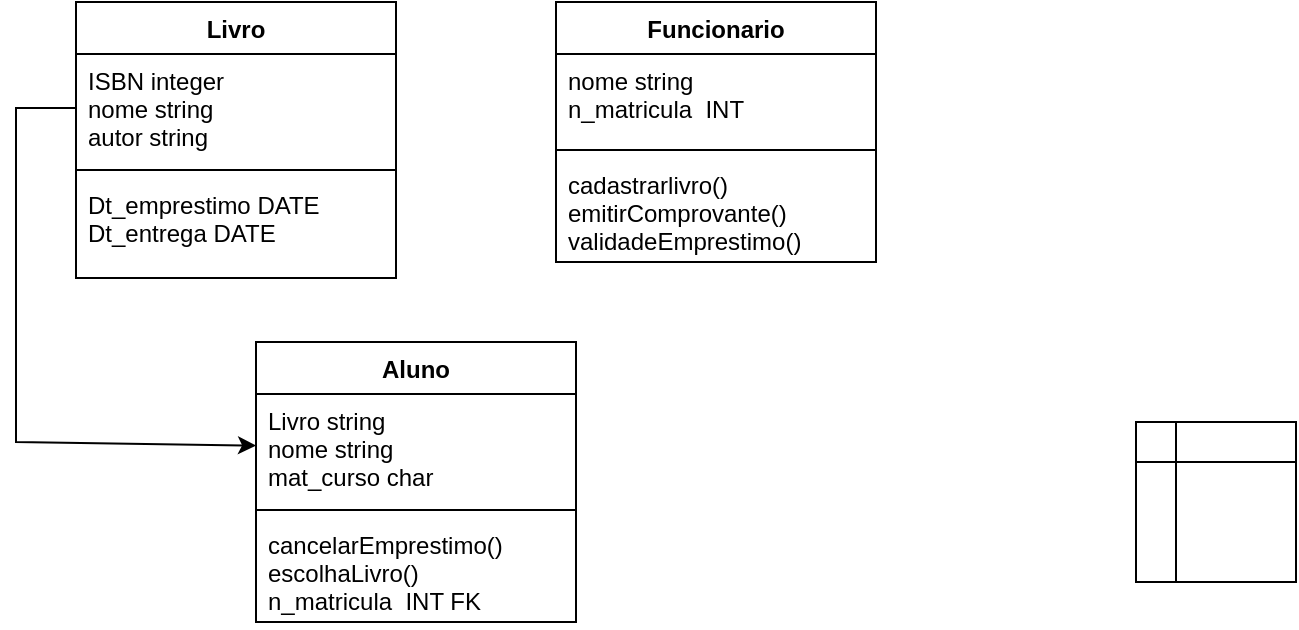 <mxfile version="13.7.5" type="github">
  <diagram id="mV1RQQEK0QjV3akH6mPQ" name="Page-1">
    <mxGraphModel dx="663" dy="506" grid="1" gridSize="10" guides="1" tooltips="1" connect="1" arrows="1" fold="1" page="1" pageScale="1" pageWidth="827" pageHeight="1169" math="0" shadow="0">
      <root>
        <mxCell id="0" />
        <mxCell id="1" parent="0" />
        <mxCell id="HRIKkEg6Wfrd1xYWzEPz-20" value="" style="shape=internalStorage;whiteSpace=wrap;html=1;backgroundOutline=1;" vertex="1" parent="1">
          <mxGeometry x="590" y="340" width="80" height="80" as="geometry" />
        </mxCell>
        <mxCell id="HRIKkEg6Wfrd1xYWzEPz-23" value="Livro" style="swimlane;fontStyle=1;align=center;verticalAlign=top;childLayout=stackLayout;horizontal=1;startSize=26;horizontalStack=0;resizeParent=1;resizeParentMax=0;resizeLast=0;collapsible=1;marginBottom=0;" vertex="1" parent="1">
          <mxGeometry x="60" y="130" width="160" height="138" as="geometry" />
        </mxCell>
        <mxCell id="HRIKkEg6Wfrd1xYWzEPz-24" value="ISBN integer&#xa;nome string&#xa;autor string" style="text;strokeColor=none;fillColor=none;align=left;verticalAlign=top;spacingLeft=4;spacingRight=4;overflow=hidden;rotatable=0;points=[[0,0.5],[1,0.5]];portConstraint=eastwest;" vertex="1" parent="HRIKkEg6Wfrd1xYWzEPz-23">
          <mxGeometry y="26" width="160" height="54" as="geometry" />
        </mxCell>
        <mxCell id="HRIKkEg6Wfrd1xYWzEPz-25" value="" style="line;strokeWidth=1;fillColor=none;align=left;verticalAlign=middle;spacingTop=-1;spacingLeft=3;spacingRight=3;rotatable=0;labelPosition=right;points=[];portConstraint=eastwest;" vertex="1" parent="HRIKkEg6Wfrd1xYWzEPz-23">
          <mxGeometry y="80" width="160" height="8" as="geometry" />
        </mxCell>
        <mxCell id="HRIKkEg6Wfrd1xYWzEPz-26" value="Dt_emprestimo DATE&#xa;Dt_entrega DATE&#xa;" style="text;strokeColor=none;fillColor=none;align=left;verticalAlign=top;spacingLeft=4;spacingRight=4;overflow=hidden;rotatable=0;points=[[0,0.5],[1,0.5]];portConstraint=eastwest;" vertex="1" parent="HRIKkEg6Wfrd1xYWzEPz-23">
          <mxGeometry y="88" width="160" height="50" as="geometry" />
        </mxCell>
        <mxCell id="HRIKkEg6Wfrd1xYWzEPz-27" value="Funcionario" style="swimlane;fontStyle=1;align=center;verticalAlign=top;childLayout=stackLayout;horizontal=1;startSize=26;horizontalStack=0;resizeParent=1;resizeParentMax=0;resizeLast=0;collapsible=1;marginBottom=0;" vertex="1" parent="1">
          <mxGeometry x="300" y="130" width="160" height="130" as="geometry" />
        </mxCell>
        <mxCell id="HRIKkEg6Wfrd1xYWzEPz-28" value="nome string&#xa;n_matricula  INT" style="text;strokeColor=none;fillColor=none;align=left;verticalAlign=top;spacingLeft=4;spacingRight=4;overflow=hidden;rotatable=0;points=[[0,0.5],[1,0.5]];portConstraint=eastwest;" vertex="1" parent="HRIKkEg6Wfrd1xYWzEPz-27">
          <mxGeometry y="26" width="160" height="44" as="geometry" />
        </mxCell>
        <mxCell id="HRIKkEg6Wfrd1xYWzEPz-29" value="" style="line;strokeWidth=1;fillColor=none;align=left;verticalAlign=middle;spacingTop=-1;spacingLeft=3;spacingRight=3;rotatable=0;labelPosition=right;points=[];portConstraint=eastwest;" vertex="1" parent="HRIKkEg6Wfrd1xYWzEPz-27">
          <mxGeometry y="70" width="160" height="8" as="geometry" />
        </mxCell>
        <mxCell id="HRIKkEg6Wfrd1xYWzEPz-30" value="cadastrarlivro()&#xa;emitirComprovante()&#xa;validadeEmprestimo()&#xa;" style="text;strokeColor=none;fillColor=none;align=left;verticalAlign=top;spacingLeft=4;spacingRight=4;overflow=hidden;rotatable=0;points=[[0,0.5],[1,0.5]];portConstraint=eastwest;" vertex="1" parent="HRIKkEg6Wfrd1xYWzEPz-27">
          <mxGeometry y="78" width="160" height="52" as="geometry" />
        </mxCell>
        <mxCell id="HRIKkEg6Wfrd1xYWzEPz-31" value="Aluno" style="swimlane;fontStyle=1;align=center;verticalAlign=top;childLayout=stackLayout;horizontal=1;startSize=26;horizontalStack=0;resizeParent=1;resizeParentMax=0;resizeLast=0;collapsible=1;marginBottom=0;" vertex="1" parent="1">
          <mxGeometry x="150" y="300" width="160" height="140" as="geometry" />
        </mxCell>
        <mxCell id="HRIKkEg6Wfrd1xYWzEPz-32" value="Livro string&#xa;nome string&#xa;mat_curso char&#xa;" style="text;strokeColor=none;fillColor=none;align=left;verticalAlign=top;spacingLeft=4;spacingRight=4;overflow=hidden;rotatable=0;points=[[0,0.5],[1,0.5]];portConstraint=eastwest;" vertex="1" parent="HRIKkEg6Wfrd1xYWzEPz-31">
          <mxGeometry y="26" width="160" height="54" as="geometry" />
        </mxCell>
        <mxCell id="HRIKkEg6Wfrd1xYWzEPz-33" value="" style="line;strokeWidth=1;fillColor=none;align=left;verticalAlign=middle;spacingTop=-1;spacingLeft=3;spacingRight=3;rotatable=0;labelPosition=right;points=[];portConstraint=eastwest;" vertex="1" parent="HRIKkEg6Wfrd1xYWzEPz-31">
          <mxGeometry y="80" width="160" height="8" as="geometry" />
        </mxCell>
        <mxCell id="HRIKkEg6Wfrd1xYWzEPz-34" value="cancelarEmprestimo()&#xa;escolhaLivro()&#xa;n_matricula  INT FK&#xa;" style="text;strokeColor=none;fillColor=none;align=left;verticalAlign=top;spacingLeft=4;spacingRight=4;overflow=hidden;rotatable=0;points=[[0,0.5],[1,0.5]];portConstraint=eastwest;" vertex="1" parent="HRIKkEg6Wfrd1xYWzEPz-31">
          <mxGeometry y="88" width="160" height="52" as="geometry" />
        </mxCell>
        <mxCell id="HRIKkEg6Wfrd1xYWzEPz-36" style="rounded=0;orthogonalLoop=1;jettySize=auto;html=1;exitX=0;exitY=0.5;exitDx=0;exitDy=0;" edge="1" parent="1" source="HRIKkEg6Wfrd1xYWzEPz-24" target="HRIKkEg6Wfrd1xYWzEPz-32">
          <mxGeometry relative="1" as="geometry">
            <Array as="points">
              <mxPoint x="30" y="183" />
              <mxPoint x="30" y="350" />
            </Array>
          </mxGeometry>
        </mxCell>
      </root>
    </mxGraphModel>
  </diagram>
</mxfile>
